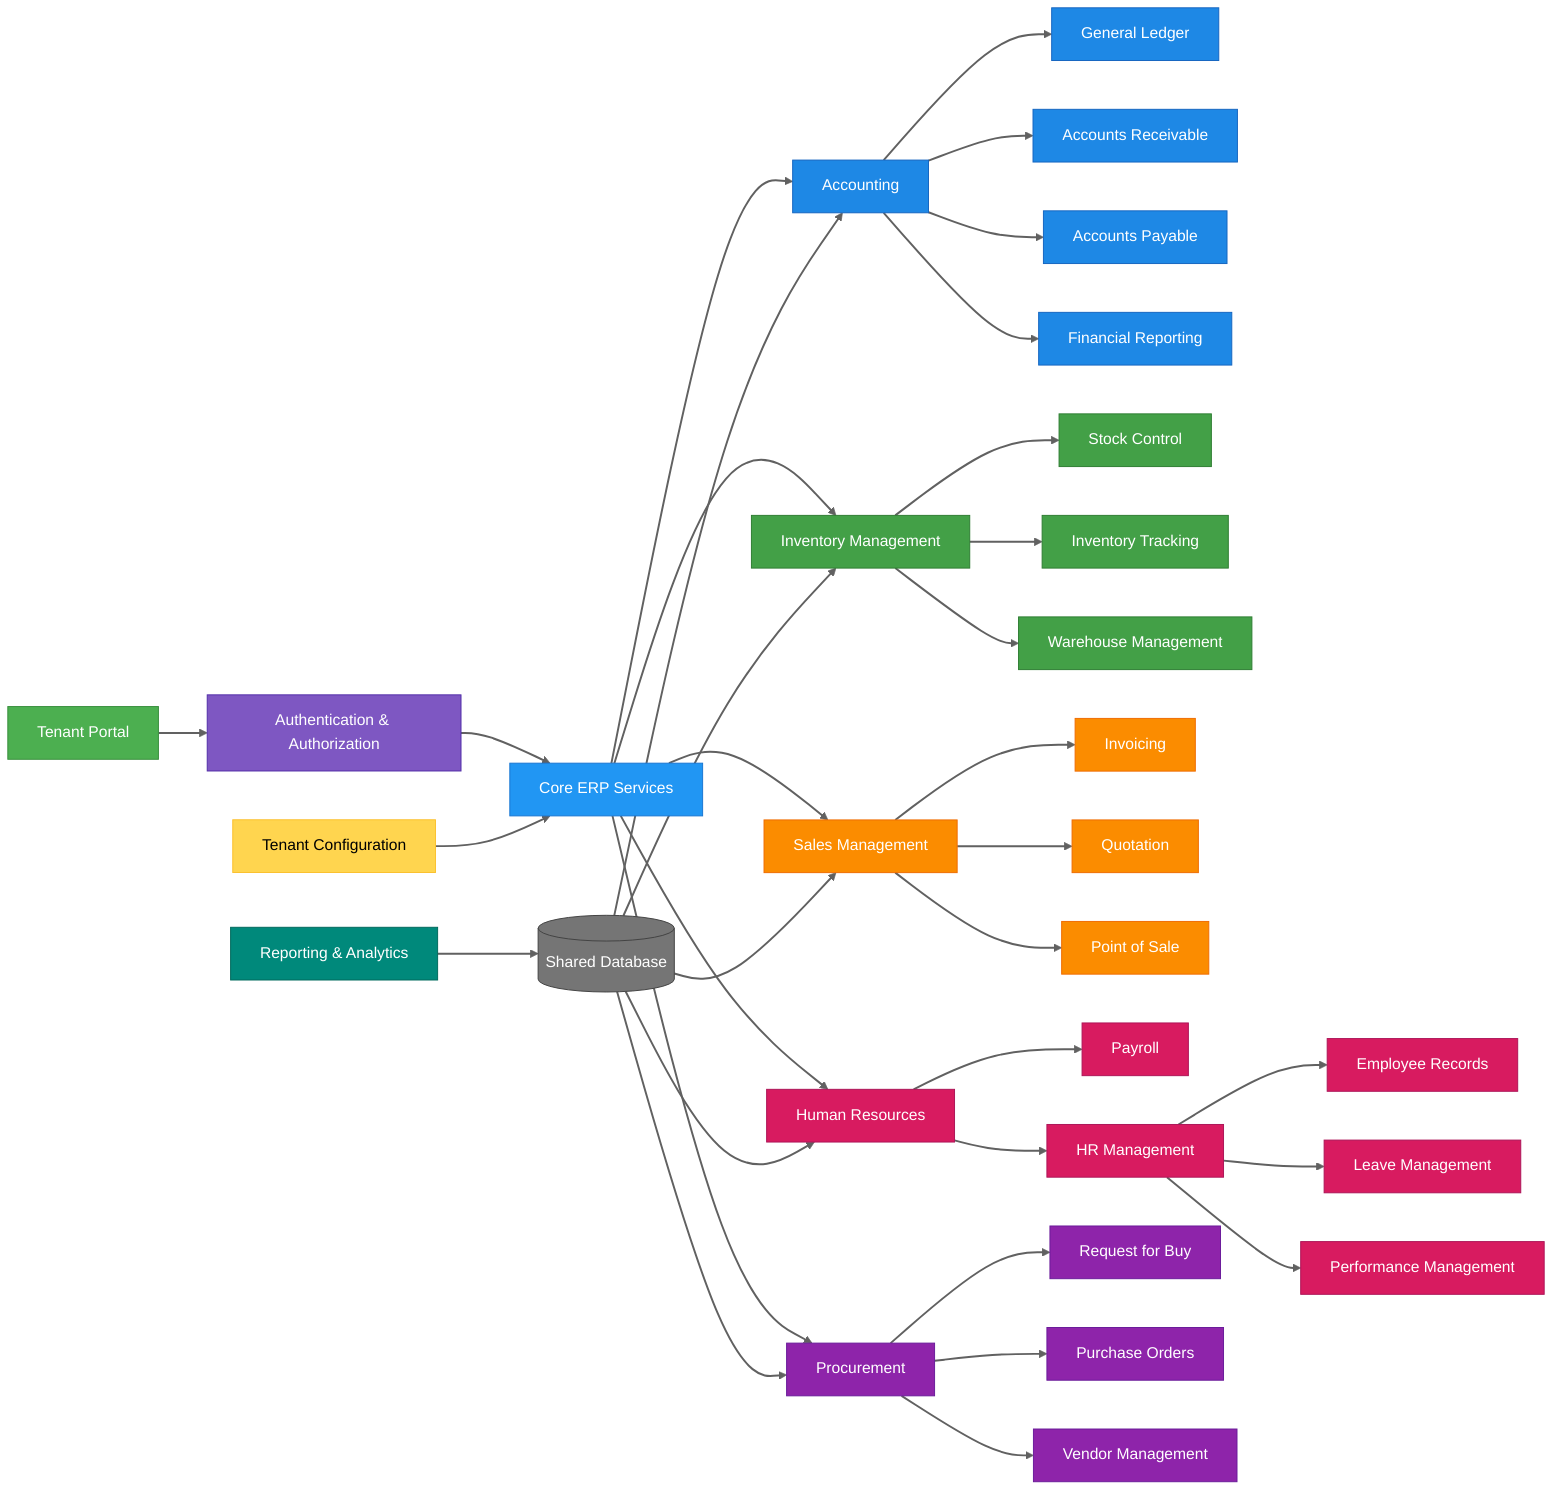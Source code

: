 graph LR
    %% Color Definitions
    classDef portal fill:#4CAF50,stroke:#388E3C,color:white;
    classDef auth fill:#7E57C2,stroke:#512DA8,color:white;
    classDef core fill:#2196F3,stroke:#1976D2,color:white;
    classDef accounting fill:#1E88E5,stroke:#1565C0,color:white;
    classDef inventory fill:#43A047,stroke:#2E7D32,color:white;
    classDef sales fill:#FB8C00,stroke:#EF6C00,color:white;
    classDef hr fill:#D81B60,stroke:#AD1457,color:white;
    classDef procurement fill:#8E24AA,stroke:#6A1B9A,color:white;
    classDef database fill:#757575,stroke:#424242,color:white;
    classDef reporting fill:#00897B,stroke:#00695C,color:white;
    classDef config fill:#FFD54F,stroke:#FBC02D,color:black;

    %% Nodes
    A[Tenant Portal]:::portal --> B[Authentication & Authorization]:::auth
    B --> C[Core ERP Services]:::core
    C --> D1[Accounting]:::accounting
    C --> D2[Inventory Management]:::inventory
    C --> D3[Sales Management]:::sales
    C --> D4[Human Resources]:::hr
    C --> D5[Procurement]:::procurement
    
    %% Accounting Submodules
    D1 --> E1[General Ledger]:::accounting
    D1 --> E2[Accounts Receivable]:::accounting
    D1 --> E3[Accounts Payable]:::accounting
    D1 --> E4[Financial Reporting]:::accounting
    
    %% Inventory Submodules
    D2 --> F1[Stock Control]:::inventory
    D2 --> F2[Inventory Tracking]:::inventory
    D2 --> F3[Warehouse Management]:::inventory
    
    %% Sales Submodules
    D3 --> G1[Invoicing]:::sales
    D3 --> G2[Quotation]:::sales
    D3 --> G3[Point of Sale]:::sales
    
    %% HR Submodules
    D4 --> H1[Payroll]:::hr
    D4 --> H2[HR Management]:::hr
    H2 --> H3[Employee Records]:::hr
    H2 --> H4[Leave Management]:::hr
    H2 --> H5[Performance Management]:::hr
    
    %% Procurement Submodules
    D5 --> I1[Request for Buy]:::procurement
    D5 --> I2[Purchase Orders]:::procurement
    D5 --> I3[Vendor Management]:::procurement
    
    %% Database & Other Services
    J[(Shared Database)]:::database --> D1
    J --> D2
    J --> D3
    J --> D4
    J --> D5
    
    K[Reporting & Analytics]:::reporting --> J
    L[Tenant Configuration]:::config --> C

    %% Styling Links
    linkStyle default stroke:#616161,stroke-width:2px